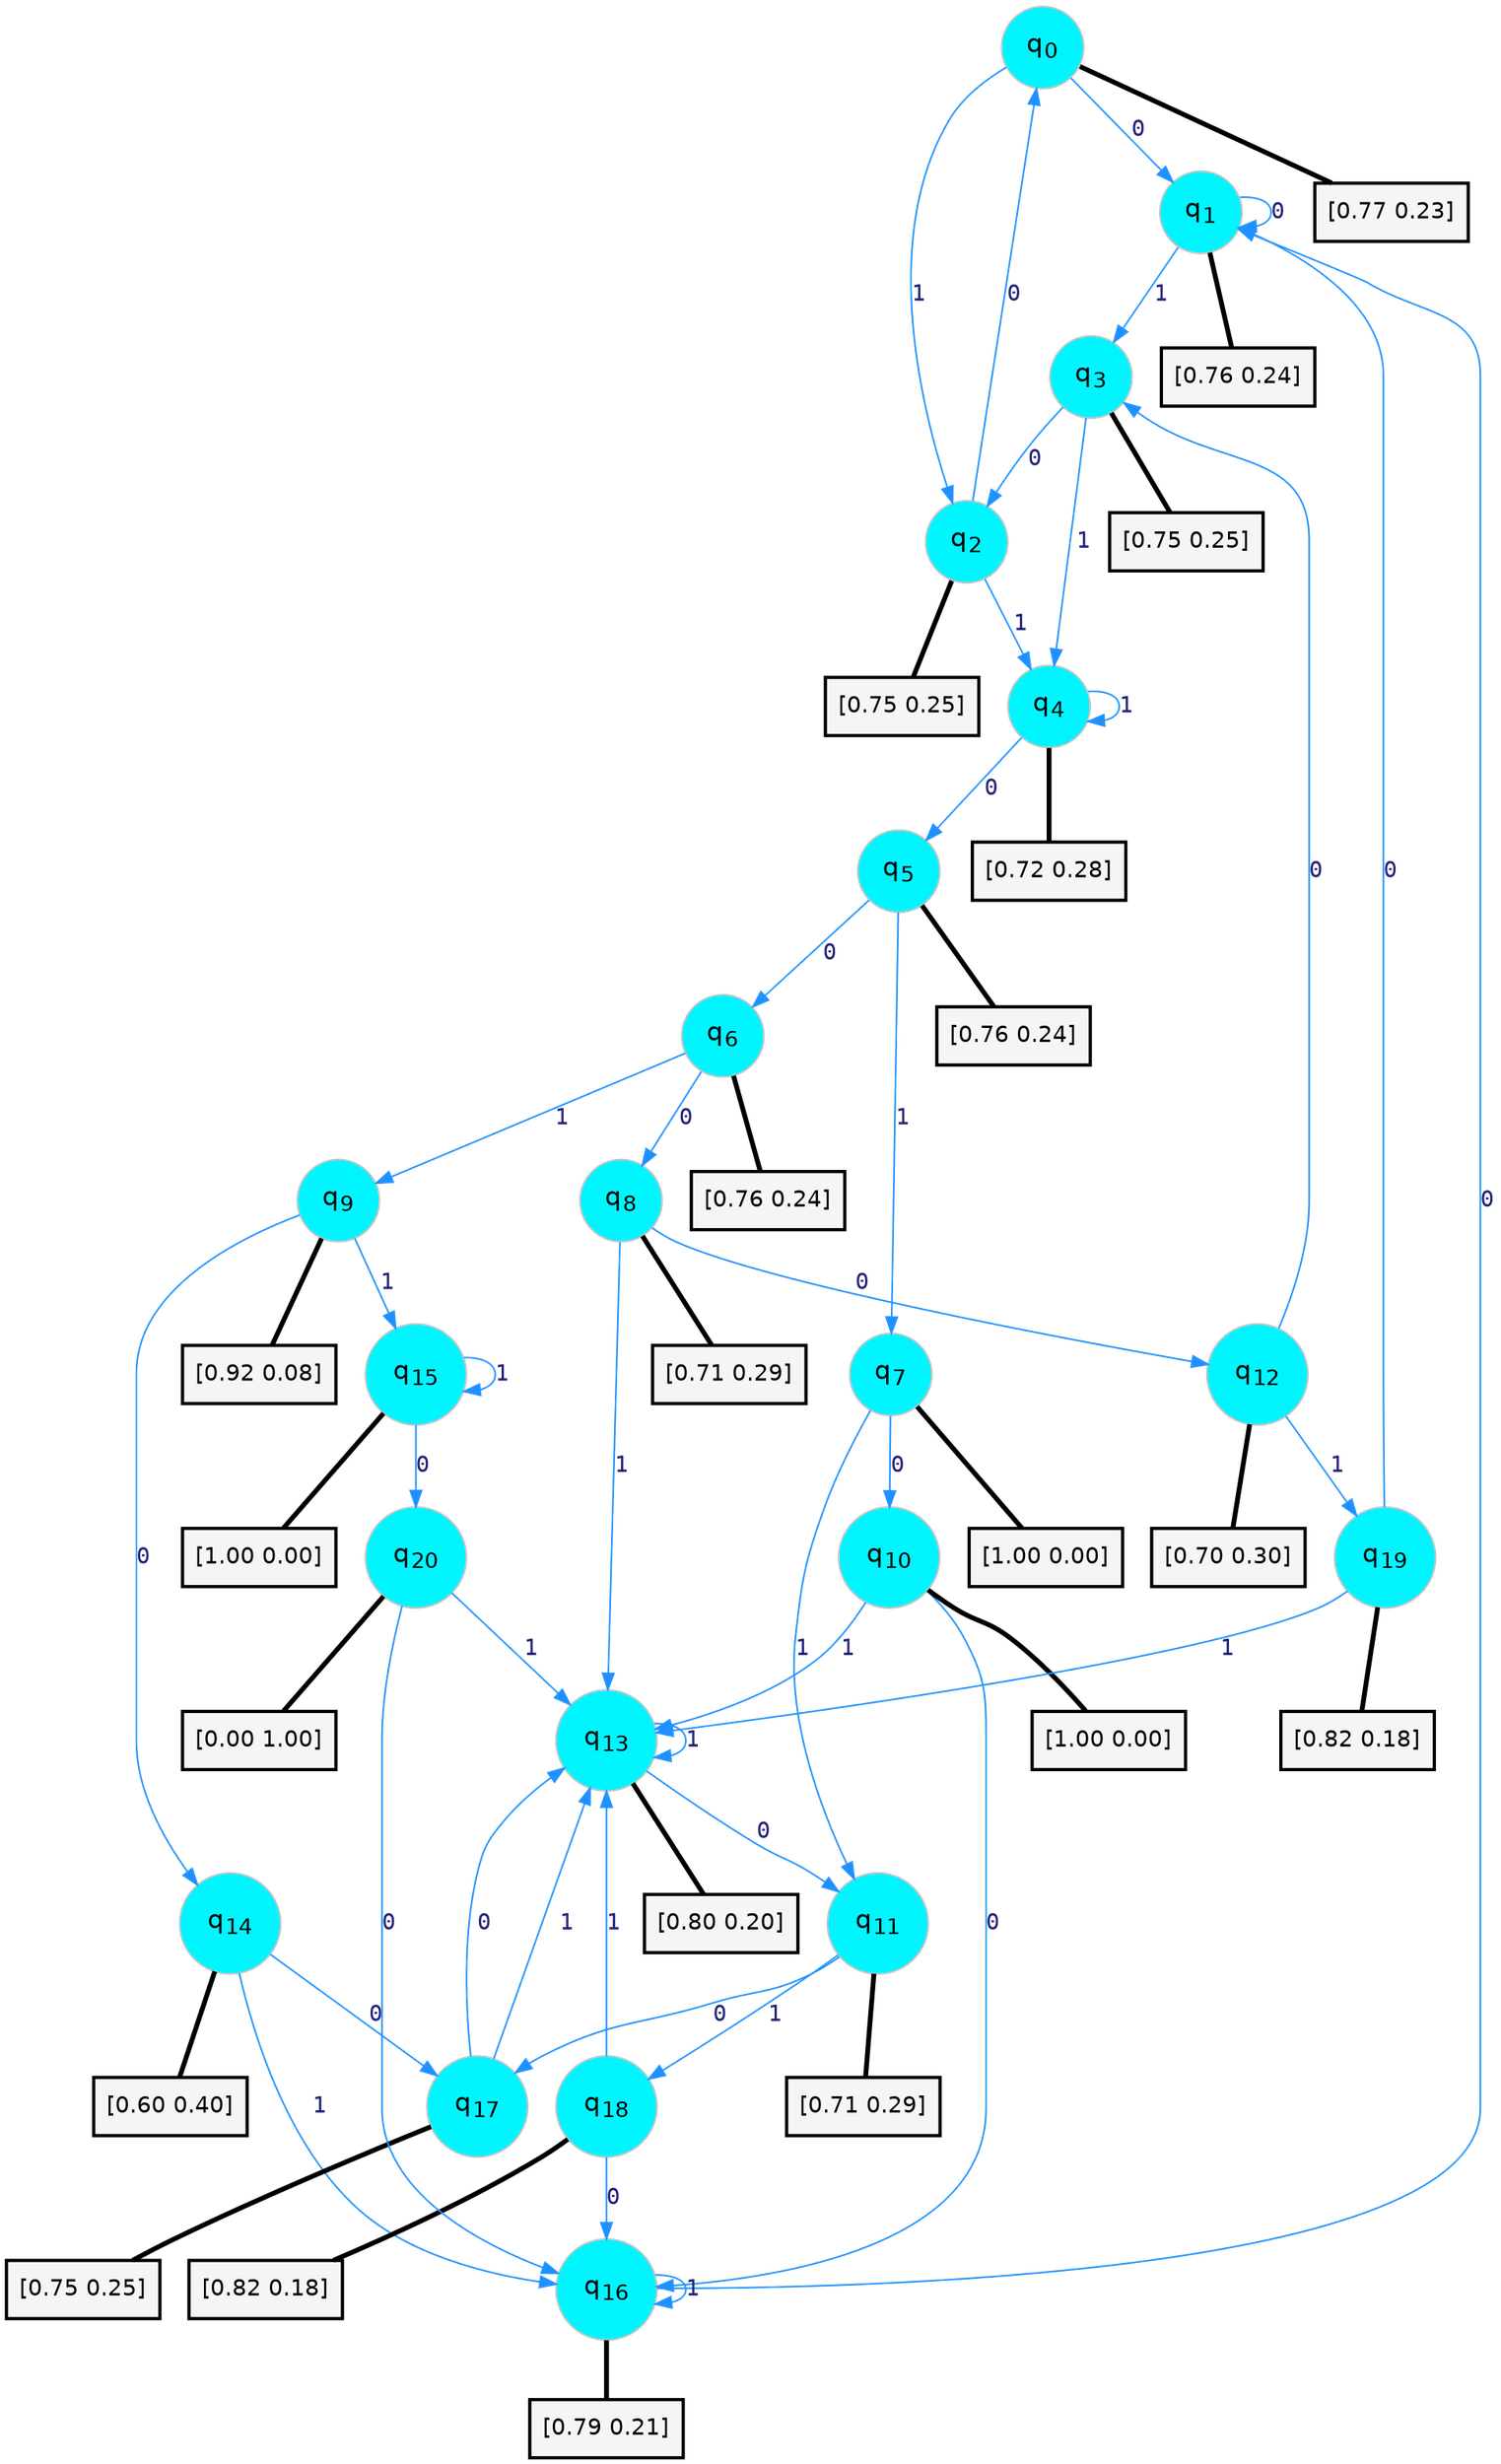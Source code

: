 digraph G {
graph [
bgcolor=transparent, dpi=300, rankdir=TD, size="40,25"];
node [
color=gray, fillcolor=turquoise1, fontcolor=black, fontname=Helvetica, fontsize=16, fontweight=bold, shape=circle, style=filled];
edge [
arrowsize=1, color=dodgerblue1, fontcolor=midnightblue, fontname=courier, fontweight=bold, penwidth=1, style=solid, weight=20];
0[label=<q<SUB>0</SUB>>];
1[label=<q<SUB>1</SUB>>];
2[label=<q<SUB>2</SUB>>];
3[label=<q<SUB>3</SUB>>];
4[label=<q<SUB>4</SUB>>];
5[label=<q<SUB>5</SUB>>];
6[label=<q<SUB>6</SUB>>];
7[label=<q<SUB>7</SUB>>];
8[label=<q<SUB>8</SUB>>];
9[label=<q<SUB>9</SUB>>];
10[label=<q<SUB>10</SUB>>];
11[label=<q<SUB>11</SUB>>];
12[label=<q<SUB>12</SUB>>];
13[label=<q<SUB>13</SUB>>];
14[label=<q<SUB>14</SUB>>];
15[label=<q<SUB>15</SUB>>];
16[label=<q<SUB>16</SUB>>];
17[label=<q<SUB>17</SUB>>];
18[label=<q<SUB>18</SUB>>];
19[label=<q<SUB>19</SUB>>];
20[label=<q<SUB>20</SUB>>];
21[label="[0.77 0.23]", shape=box,fontcolor=black, fontname=Helvetica, fontsize=14, penwidth=2, fillcolor=whitesmoke,color=black];
22[label="[0.76 0.24]", shape=box,fontcolor=black, fontname=Helvetica, fontsize=14, penwidth=2, fillcolor=whitesmoke,color=black];
23[label="[0.75 0.25]", shape=box,fontcolor=black, fontname=Helvetica, fontsize=14, penwidth=2, fillcolor=whitesmoke,color=black];
24[label="[0.75 0.25]", shape=box,fontcolor=black, fontname=Helvetica, fontsize=14, penwidth=2, fillcolor=whitesmoke,color=black];
25[label="[0.72 0.28]", shape=box,fontcolor=black, fontname=Helvetica, fontsize=14, penwidth=2, fillcolor=whitesmoke,color=black];
26[label="[0.76 0.24]", shape=box,fontcolor=black, fontname=Helvetica, fontsize=14, penwidth=2, fillcolor=whitesmoke,color=black];
27[label="[0.76 0.24]", shape=box,fontcolor=black, fontname=Helvetica, fontsize=14, penwidth=2, fillcolor=whitesmoke,color=black];
28[label="[1.00 0.00]", shape=box,fontcolor=black, fontname=Helvetica, fontsize=14, penwidth=2, fillcolor=whitesmoke,color=black];
29[label="[0.71 0.29]", shape=box,fontcolor=black, fontname=Helvetica, fontsize=14, penwidth=2, fillcolor=whitesmoke,color=black];
30[label="[0.92 0.08]", shape=box,fontcolor=black, fontname=Helvetica, fontsize=14, penwidth=2, fillcolor=whitesmoke,color=black];
31[label="[1.00 0.00]", shape=box,fontcolor=black, fontname=Helvetica, fontsize=14, penwidth=2, fillcolor=whitesmoke,color=black];
32[label="[0.71 0.29]", shape=box,fontcolor=black, fontname=Helvetica, fontsize=14, penwidth=2, fillcolor=whitesmoke,color=black];
33[label="[0.70 0.30]", shape=box,fontcolor=black, fontname=Helvetica, fontsize=14, penwidth=2, fillcolor=whitesmoke,color=black];
34[label="[0.80 0.20]", shape=box,fontcolor=black, fontname=Helvetica, fontsize=14, penwidth=2, fillcolor=whitesmoke,color=black];
35[label="[0.60 0.40]", shape=box,fontcolor=black, fontname=Helvetica, fontsize=14, penwidth=2, fillcolor=whitesmoke,color=black];
36[label="[1.00 0.00]", shape=box,fontcolor=black, fontname=Helvetica, fontsize=14, penwidth=2, fillcolor=whitesmoke,color=black];
37[label="[0.79 0.21]", shape=box,fontcolor=black, fontname=Helvetica, fontsize=14, penwidth=2, fillcolor=whitesmoke,color=black];
38[label="[0.75 0.25]", shape=box,fontcolor=black, fontname=Helvetica, fontsize=14, penwidth=2, fillcolor=whitesmoke,color=black];
39[label="[0.82 0.18]", shape=box,fontcolor=black, fontname=Helvetica, fontsize=14, penwidth=2, fillcolor=whitesmoke,color=black];
40[label="[0.82 0.18]", shape=box,fontcolor=black, fontname=Helvetica, fontsize=14, penwidth=2, fillcolor=whitesmoke,color=black];
41[label="[0.00 1.00]", shape=box,fontcolor=black, fontname=Helvetica, fontsize=14, penwidth=2, fillcolor=whitesmoke,color=black];
0->1 [label=0];
0->2 [label=1];
0->21 [arrowhead=none, penwidth=3,color=black];
1->1 [label=0];
1->3 [label=1];
1->22 [arrowhead=none, penwidth=3,color=black];
2->0 [label=0];
2->4 [label=1];
2->23 [arrowhead=none, penwidth=3,color=black];
3->2 [label=0];
3->4 [label=1];
3->24 [arrowhead=none, penwidth=3,color=black];
4->5 [label=0];
4->4 [label=1];
4->25 [arrowhead=none, penwidth=3,color=black];
5->6 [label=0];
5->7 [label=1];
5->26 [arrowhead=none, penwidth=3,color=black];
6->8 [label=0];
6->9 [label=1];
6->27 [arrowhead=none, penwidth=3,color=black];
7->10 [label=0];
7->11 [label=1];
7->28 [arrowhead=none, penwidth=3,color=black];
8->12 [label=0];
8->13 [label=1];
8->29 [arrowhead=none, penwidth=3,color=black];
9->14 [label=0];
9->15 [label=1];
9->30 [arrowhead=none, penwidth=3,color=black];
10->16 [label=0];
10->13 [label=1];
10->31 [arrowhead=none, penwidth=3,color=black];
11->17 [label=0];
11->18 [label=1];
11->32 [arrowhead=none, penwidth=3,color=black];
12->3 [label=0];
12->19 [label=1];
12->33 [arrowhead=none, penwidth=3,color=black];
13->11 [label=0];
13->13 [label=1];
13->34 [arrowhead=none, penwidth=3,color=black];
14->17 [label=0];
14->16 [label=1];
14->35 [arrowhead=none, penwidth=3,color=black];
15->20 [label=0];
15->15 [label=1];
15->36 [arrowhead=none, penwidth=3,color=black];
16->1 [label=0];
16->16 [label=1];
16->37 [arrowhead=none, penwidth=3,color=black];
17->13 [label=0];
17->13 [label=1];
17->38 [arrowhead=none, penwidth=3,color=black];
18->16 [label=0];
18->13 [label=1];
18->39 [arrowhead=none, penwidth=3,color=black];
19->1 [label=0];
19->13 [label=1];
19->40 [arrowhead=none, penwidth=3,color=black];
20->16 [label=0];
20->13 [label=1];
20->41 [arrowhead=none, penwidth=3,color=black];
}

